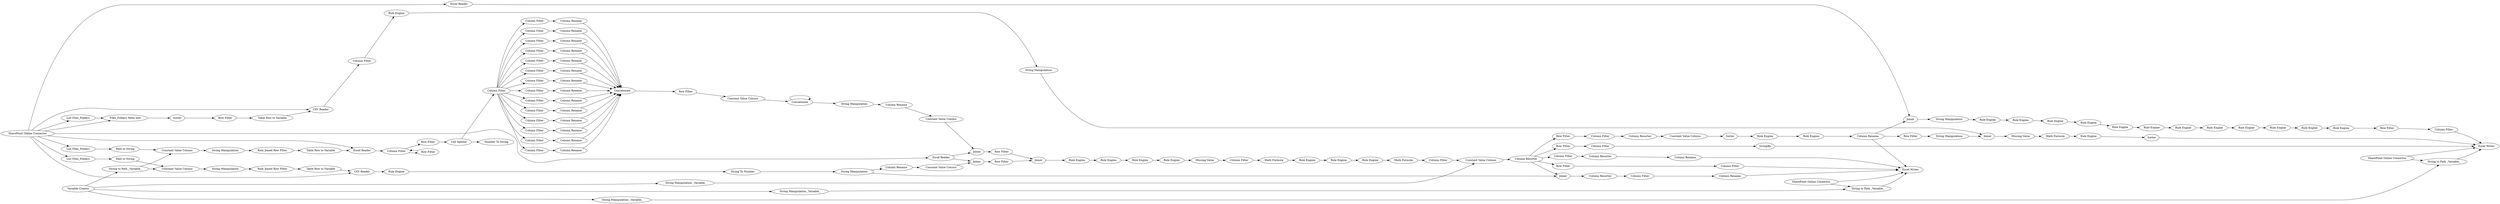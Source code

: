 digraph {
	652 -> 654
	30 -> 46
	71 -> 72
	57 -> 58
	2 -> 19
	46 -> 29
	486 -> 682
	59 -> 60
	620 -> 640
	55 -> 57
	654 -> 620
	650 -> 651
	694 -> 695
	40 -> 43
	625 -> 630
	620 -> 636
	620 -> 639
	672 -> 675
	620 -> 641
	654 -> 655
	696 -> 695
	658 -> 652
	90 -> 29
	644 -> 650
	668 -> 669
	66 -> 70
	646 -> 648
	72 -> 73
	16 -> 5
	620 -> 646
	632 -> 634
	69 -> 68
	2 -> 682
	67 -> 74
	656 -> 657
	691 -> 692
	620 -> 624
	68 -> 66
	635 -> 650
	648 -> 650
	7 -> 75
	627 -> 650
	485 -> 369
	2 -> 5
	660 -> 661
	9 -> 14
	21 -> 23
	53 -> 74
	41 -> 38
	2 -> 697
	27 -> 41
	2 -> 485
	52 -> 55
	653 -> 658
	77 -> 74
	686 -> 685
	20 -> 697
	90 -> 27
	6 -> 11
	10 -> 16
	649 -> 645
	640 -> 633
	58 -> 59
	637 -> 650
	658 -> 653
	647 -> 650
	669 -> 670
	48 -> 49
	633 -> 650
	7 -> 56
	626 -> 650
	47 -> 48
	73 -> 67
	25 -> 30
	645 -> 650
	671 -> 674
	62 -> 64
	60 -> 61
	620 -> 621
	664 -> 665
	11 -> 14
	682 -> 683
	31 -> 37
	57 -> 54
	620 -> 631
	42 -> 38
	690 -> 689
	25 -> 58
	63 -> 31
	665 -> 667
	29 -> 42
	641 -> 647
	661 -> 662
	681 -> 680
	23 -> 20
	67 -> 684
	2 -> 90
	685 -> 690
	696 -> 693
	697 -> 26
	684 -> 686
	651 -> 656
	61 -> 74
	57 -> 62
	67 -> 665
	639 -> 635
	630 -> 650
	370 -> 486
	679 -> 681
	673 -> 679
	19 -> 17
	657 -> 657
	64 -> 65
	7 -> 694
	623 -> 628
	70 -> 71
	620 -> 642
	56 -> 55
	687 -> 685
	57 -> 660
	65 -> 74
	28 -> 45
	662 -> 693
	629 -> 650
	75 -> 76
	636 -> 638
	622 -> 627
	22 -> 21
	15 -> 10
	624 -> 629
	45 -> 27
	57 -> 69
	2 -> 664
	24 -> 28
	678 -> 673
	2 -> 6
	54 -> 53
	670 -> 671
	38 -> 40
	628 -> 650
	51 -> 52
	634 -> 650
	76 -> 74
	620 -> 649
	680 -> 693
	26 -> 698
	688 -> 687
	50 -> 51
	620 -> 623
	77 -> 76
	14 -> 15
	677 -> 678
	371 -> 370
	683 -> 688
	620 -> 632
	692 -> 693
	675 -> 676
	369 -> 371
	37 -> 47
	689 -> 691
	620 -> 622
	621 -> 626
	5 -> 658
	674 -> 672
	642 -> 644
	695 -> 693
	9 -> 22
	44 -> 63
	698 -> 25
	631 -> 637
	638 -> 650
	7 -> 9
	49 -> 50
	676 -> 677
	2 -> 369
	667 -> 668
	43 -> 44
	620 -> 625
	657 -> 24
	17 -> 22
	646 [label="Column Filter"]
	26 [label="Rule Engine"]
	638 [label="Column Rename"]
	658 [label="Column Filter"]
	635 [label="Column Rename"]
	651 [label="Row Filter"]
	649 [label="Column Filter"]
	6 [label="List Files_Folders"]
	662 [label=GroupBy]
	654 [label="Cell Splitter"]
	626 [label="Column Rename"]
	75 [label="String Manipulation _Variable_"]
	16 [label="Table Row to Variable"]
	686 [label="String Manipulation"]
	642 [label="Column Filter"]
	630 [label="Column Rename"]
	68 [label="Column Filter"]
	28 [label="Column Rename"]
	633 [label="Column Rename"]
	11 [label="Path to String"]
	23 [label="Rule_based Row Filter"]
	47 [label="Math Formula"]
	680 [label="Column Filter"]
	698 [label="String To Number"]
	684 [label="Row Filter"]
	690 [label="Missing Value"]
	371 [label=Sorter]
	5 [label="Excel Reader"]
	672 [label="Rule Engine"]
	29 [label=Joiner]
	697 [label="CSV Reader"]
	623 [label="Column Filter"]
	656 [label="Constant Value Column"]
	27 [label=Joiner]
	696 [label="SharePoint Online Connector"]
	655 [label="Number To String"]
	9 [label="String to Path _Variable_"]
	624 [label="Column Filter"]
	660 [label="Row Filter"]
	621 [label="Column Filter"]
	58 [label=Joiner]
	678 [label="Rule Engine"]
	485 [label="List Files_Folders"]
	674 [label="Rule Engine"]
	652 [label="Row Filter"]
	41 [label="Row Filter"]
	691 [label="Rule Engine"]
	657 [label=Concatenate]
	695 [label="String to Path _Variable_"]
	54 [label="Row Filter"]
	685 [label=Joiner]
	645 [label="Column Rename"]
	667 [label="String Manipulation"]
	22 [label="Constant Value Column"]
	53 [label="Column Filter"]
	677 [label="Rule Engine"]
	682 [label="CSV Reader"]
	60 [label="Column Filter"]
	673 [label="Rule Engine"]
	620 [label="Column Filter"]
	628 [label="Column Rename"]
	43 [label="Rule Engine"]
	44 [label="Rule Engine"]
	687 [label="String Manipulation"]
	71 [label=Sorter]
	664 [label="Excel Reader"]
	52 [label="Column Filter"]
	45 [label="Constant Value Column"]
	57 [label="Column Resorter"]
	55 [label="Constant Value Column"]
	669 [label="Rule Engine"]
	7 [label="Variable Creator"]
	21 [label="String Manipulation"]
	19 [label="List Files_Folders"]
	24 [label="String Manipulation"]
	632 [label="Column Filter"]
	64 [label="Column Resorter"]
	689 [label="Math Formula"]
	671 [label="Rule Engine"]
	627 [label="Column Rename"]
	668 [label="Rule Engine"]
	640 [label="Column Filter"]
	56 [label="String Manipulation _Variable_"]
	15 [label="String Manipulation"]
	25 [label="String Manipulation"]
	59 [label="Column Resorter"]
	694 [label="String Manipulation _Variable_"]
	675 [label="Rule Engine"]
	653 [label="Row Filter"]
	90 [label="Excel Reader"]
	72 [label="Rule Engine"]
	631 [label="Column Filter"]
	61 [label="Column Rename"]
	369 [label="Files_Folders Meta Info"]
	77 [label="SharePoint Online Connector"]
	634 [label="Column Rename"]
	14 [label="Constant Value Column"]
	636 [label="Column Filter"]
	650 [label=Concatenate]
	683 [label="Column Filter"]
	38 [label=Joiner]
	370 [label="Row Filter"]
	692 [label=Sorter]
	62 [label="Column Filter"]
	69 [label="Row Filter"]
	65 [label="Column Rename"]
	46 [label="Constant Value Column"]
	648 [label="Column Rename"]
	40 [label="Rule Engine"]
	30 [label="Column Rename"]
	641 [label="Column Filter"]
	681 [label="Row Filter"]
	629 [label="Column Rename"]
	74 [label="Excel Writer"]
	17 [label="Path to String"]
	679 [label="Rule Engine"]
	688 [label="Rule Engine"]
	625 [label="Column Filter"]
	661 [label="Column Filter"]
	670 [label="Rule Engine"]
	49 [label="Rule Engine"]
	647 [label="Column Rename"]
	31 [label="Missing Value"]
	51 [label="Math Formula"]
	693 [label="Excel Writer"]
	486 [label="Table Row to Variable"]
	644 [label="Column Rename"]
	10 [label="Rule_based Row Filter"]
	637 [label="Column Rename"]
	48 [label="Rule Engine"]
	50 [label="Rule Engine"]
	42 [label="Row Filter"]
	67 [label="Column Rename"]
	639 [label="Column Filter"]
	63 [label="Rule Engine"]
	76 [label="String to Path _Variable_"]
	622 [label="Column Filter"]
	676 [label="Rule Engine"]
	665 [label=Joiner]
	20 [label="Table Row to Variable"]
	66 [label="Column Resorter"]
	70 [label="Constant Value Column"]
	73 [label="Rule Engine"]
	2 [label="SharePoint Online Connector"]
	37 [label="Column Filter"]
	rankdir=LR
}

